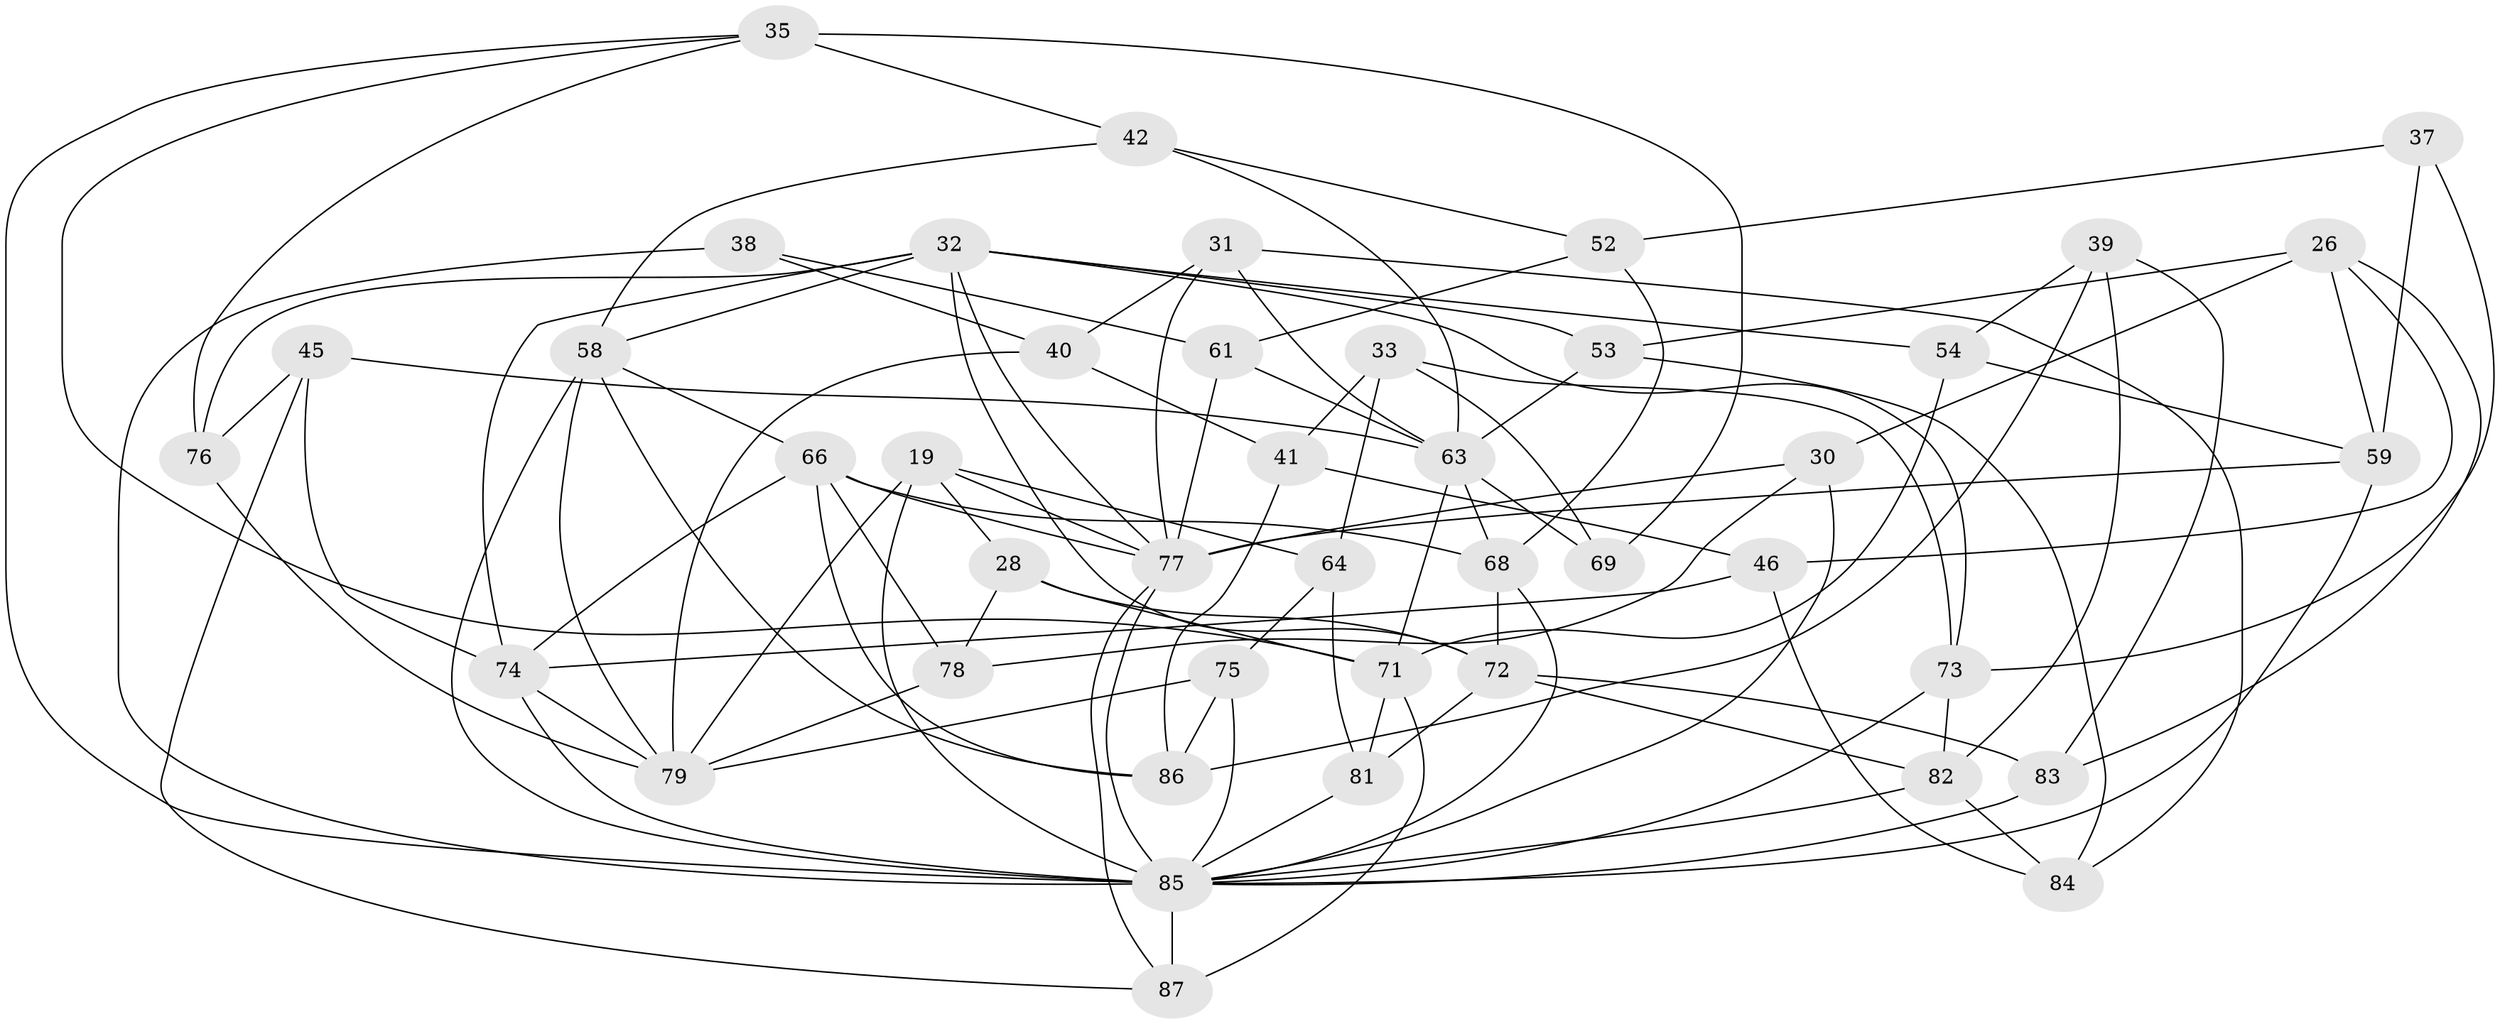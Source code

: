 // original degree distribution, {4: 1.0}
// Generated by graph-tools (version 1.1) at 2025/57/03/09/25 04:57:40]
// undirected, 43 vertices, 107 edges
graph export_dot {
graph [start="1"]
  node [color=gray90,style=filled];
  19 [super="+8"];
  26 [super="+6"];
  28;
  30 [super="+21"];
  31;
  32 [super="+14+22"];
  33;
  35 [super="+23"];
  37;
  38;
  39;
  40;
  41;
  42;
  45;
  46;
  52;
  53;
  54;
  58 [super="+5+11"];
  59 [super="+27"];
  61;
  63 [super="+57"];
  64;
  66 [super="+50"];
  68 [super="+65"];
  69;
  71 [super="+20"];
  72 [super="+3+44"];
  73 [super="+25"];
  74 [super="+34+60"];
  75 [super="+36"];
  76;
  77 [super="+4+7+49"];
  78;
  79 [super="+43"];
  81;
  82 [super="+13+62"];
  83;
  84;
  85 [super="+17+24+56+80"];
  86 [super="+70"];
  87 [super="+67"];
  19 -- 64;
  19 -- 77 [weight=2];
  19 -- 79;
  19 -- 28;
  19 -- 85;
  26 -- 46;
  26 -- 59;
  26 -- 83;
  26 -- 53;
  26 -- 30 [weight=2];
  28 -- 71;
  28 -- 78;
  28 -- 72;
  30 -- 78;
  30 -- 77 [weight=2];
  30 -- 85;
  31 -- 63;
  31 -- 40;
  31 -- 84;
  31 -- 77;
  32 -- 54;
  32 -- 72;
  32 -- 73;
  32 -- 58;
  32 -- 77;
  32 -- 76;
  32 -- 53;
  32 -- 74;
  33 -- 64;
  33 -- 69;
  33 -- 41;
  33 -- 73;
  35 -- 42;
  35 -- 69 [weight=2];
  35 -- 76;
  35 -- 85;
  35 -- 71;
  37 -- 52;
  37 -- 59 [weight=2];
  37 -- 73;
  38 -- 61;
  38 -- 40;
  38 -- 85 [weight=2];
  39 -- 82;
  39 -- 83;
  39 -- 54;
  39 -- 86;
  40 -- 41;
  40 -- 79;
  41 -- 46;
  41 -- 86;
  42 -- 52;
  42 -- 63;
  42 -- 58;
  45 -- 76;
  45 -- 63;
  45 -- 87;
  45 -- 74;
  46 -- 84;
  46 -- 74;
  52 -- 61;
  52 -- 68;
  53 -- 84;
  53 -- 63;
  54 -- 59;
  54 -- 71;
  58 -- 86 [weight=2];
  58 -- 85 [weight=2];
  58 -- 66;
  58 -- 79;
  59 -- 77;
  59 -- 85;
  61 -- 63;
  61 -- 77;
  63 -- 71;
  63 -- 69;
  63 -- 68;
  64 -- 81;
  64 -- 75;
  66 -- 77;
  66 -- 86;
  66 -- 68 [weight=3];
  66 -- 74;
  66 -- 78;
  68 -- 72 [weight=2];
  68 -- 85 [weight=3];
  71 -- 81;
  71 -- 87;
  72 -- 83;
  72 -- 81;
  72 -- 82 [weight=2];
  73 -- 82 [weight=2];
  73 -- 85;
  74 -- 85 [weight=3];
  74 -- 79;
  75 -- 86;
  75 -- 79 [weight=2];
  75 -- 85 [weight=2];
  76 -- 79;
  77 -- 87;
  77 -- 85 [weight=2];
  78 -- 79;
  81 -- 85;
  82 -- 84;
  82 -- 85 [weight=2];
  83 -- 85;
  85 -- 87 [weight=3];
}
